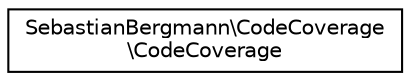 digraph "Graphical Class Hierarchy"
{
  edge [fontname="Helvetica",fontsize="10",labelfontname="Helvetica",labelfontsize="10"];
  node [fontname="Helvetica",fontsize="10",shape=record];
  rankdir="LR";
  Node0 [label="SebastianBergmann\\CodeCoverage\l\\CodeCoverage",height=0.2,width=0.4,color="black", fillcolor="white", style="filled",URL="$classSebastianBergmann_1_1CodeCoverage_1_1CodeCoverage.html"];
}
